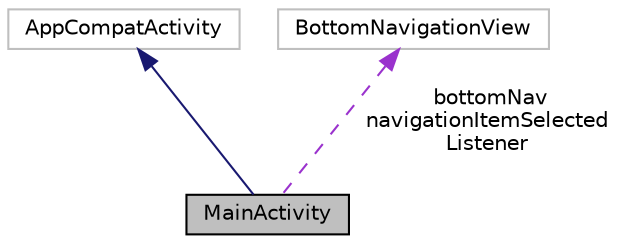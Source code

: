 digraph "MainActivity"
{
 // LATEX_PDF_SIZE
  edge [fontname="Helvetica",fontsize="10",labelfontname="Helvetica",labelfontsize="10"];
  node [fontname="Helvetica",fontsize="10",shape=record];
  Node1 [label="MainActivity",height=0.2,width=0.4,color="black", fillcolor="grey75", style="filled", fontcolor="black",tooltip="Main Activity Class."];
  Node2 -> Node1 [dir="back",color="midnightblue",fontsize="10",style="solid",fontname="Helvetica"];
  Node2 [label="AppCompatActivity",height=0.2,width=0.4,color="grey75", fillcolor="white", style="filled",tooltip=" "];
  Node3 -> Node1 [dir="back",color="darkorchid3",fontsize="10",style="dashed",label=" bottomNav\nnavigationItemSelected\lListener" ,fontname="Helvetica"];
  Node3 [label="BottomNavigationView",height=0.2,width=0.4,color="grey75", fillcolor="white", style="filled",tooltip=" "];
}
